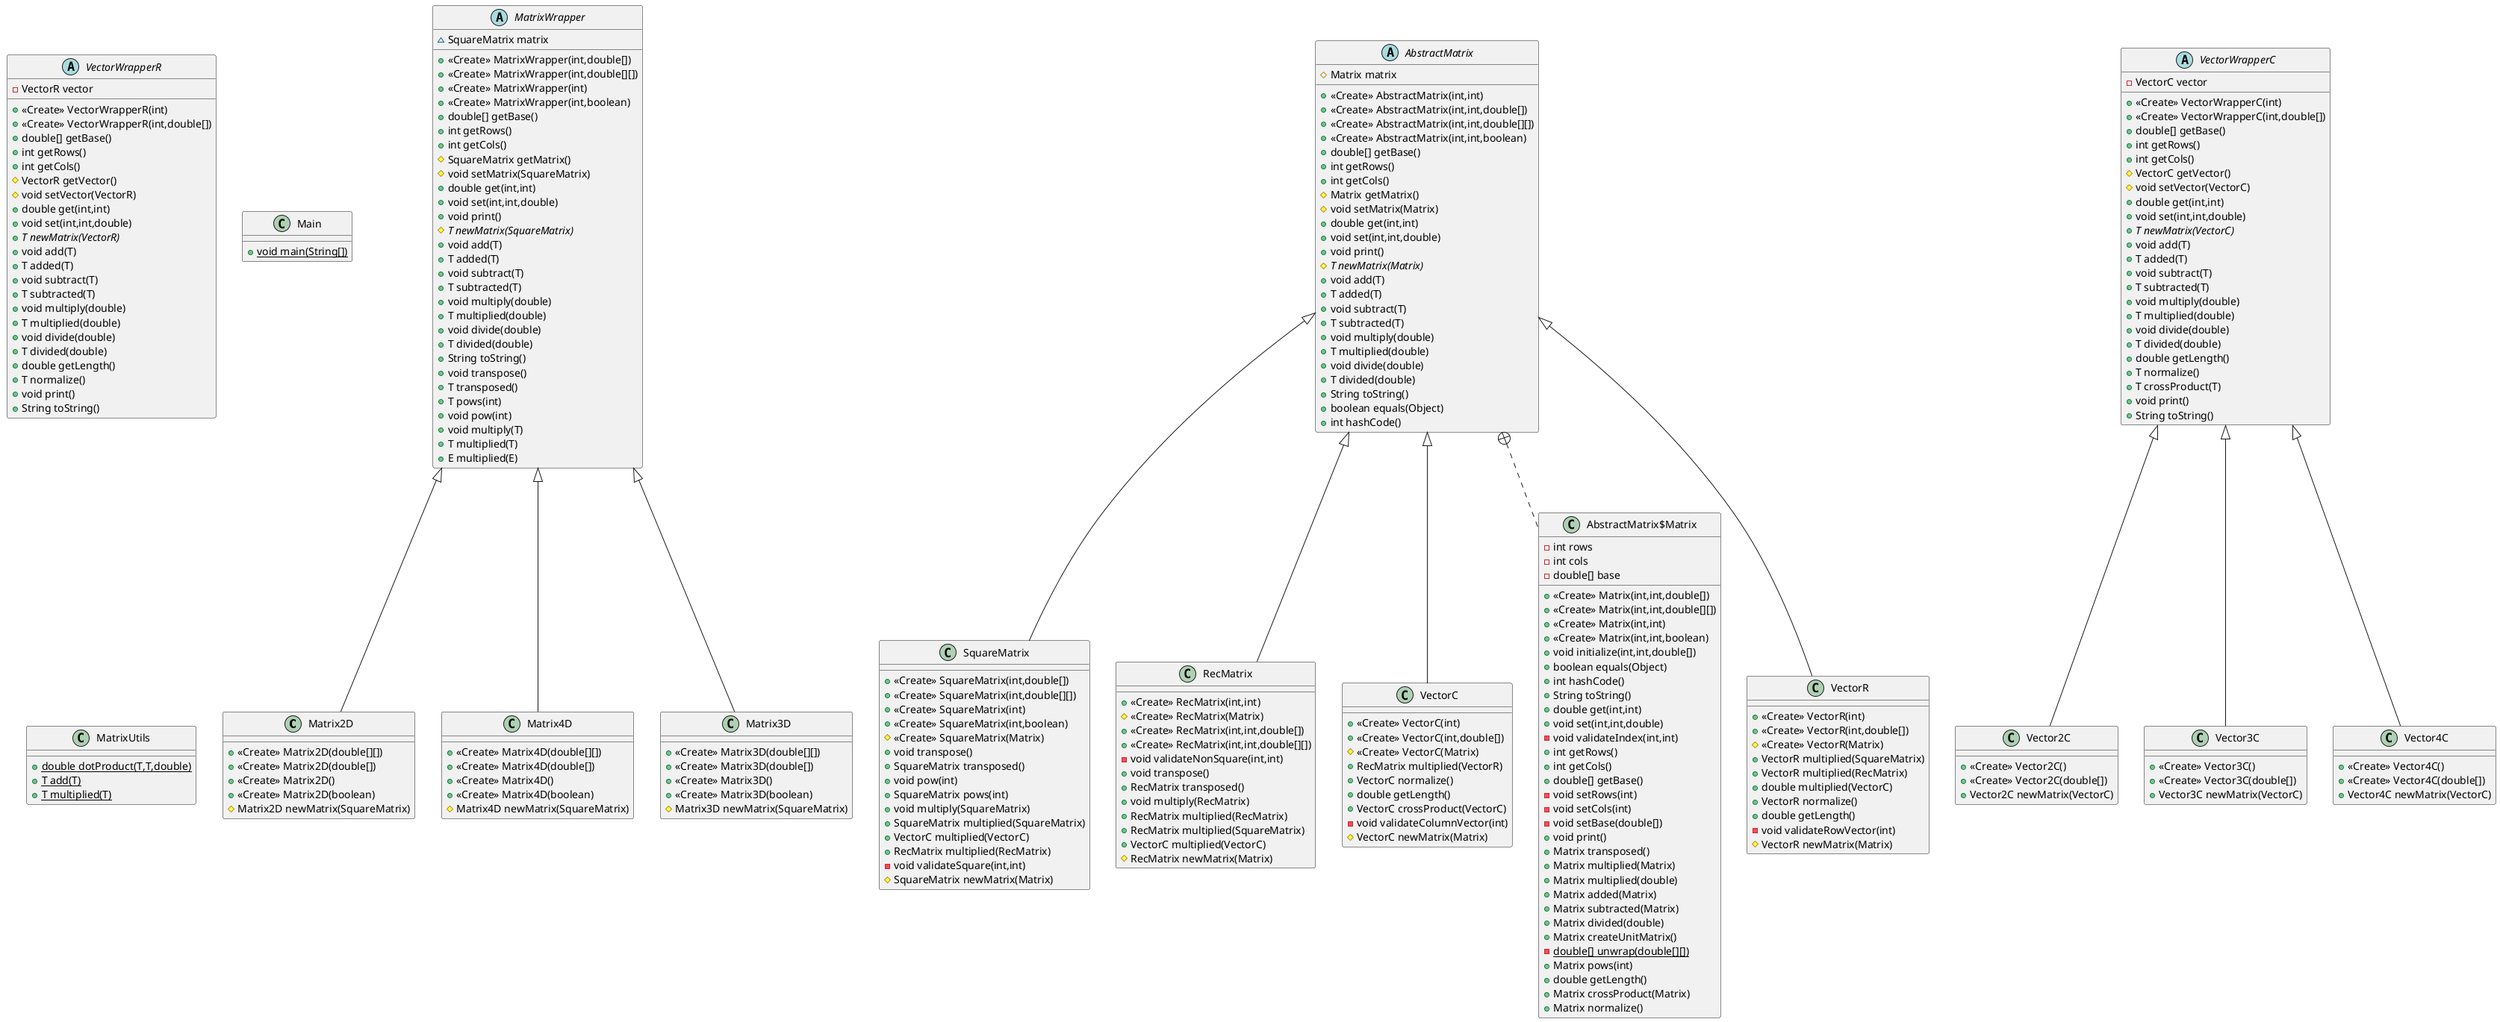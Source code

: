 @startuml
class Matrix2D {
+ <<Create>> Matrix2D(double[][])
+ <<Create>> Matrix2D(double[])
+ <<Create>> Matrix2D()
+ <<Create>> Matrix2D(boolean)
# Matrix2D newMatrix(SquareMatrix)
}

abstract class VectorWrapperR {
- VectorR vector
+ <<Create>> VectorWrapperR(int)
+ <<Create>> VectorWrapperR(int,double[])
+ double[] getBase()
+ int getRows()
+ int getCols()
# VectorR getVector()
# void setVector(VectorR)
+ double get(int,int)
+ void set(int,int,double)
+ {abstract}T newMatrix(VectorR)
+ void add(T)
+ T added(T)
+ void subtract(T)
+ T subtracted(T)
+ void multiply(double)
+ T multiplied(double)
+ void divide(double)
+ T divided(double)
+ double getLength()
+ T normalize()
+ void print()
+ String toString()
}


class SquareMatrix {
+ <<Create>> SquareMatrix(int,double[])
+ <<Create>> SquareMatrix(int,double[][])
+ <<Create>> SquareMatrix(int)
+ <<Create>> SquareMatrix(int,boolean)
# <<Create>> SquareMatrix(Matrix)
+ void transpose()
+ SquareMatrix transposed()
+ void pow(int)
+ SquareMatrix pows(int)
+ void multiply(SquareMatrix)
+ SquareMatrix multiplied(SquareMatrix)
+ VectorC multiplied(VectorC)
+ RecMatrix multiplied(RecMatrix)
- void validateSquare(int,int)
# SquareMatrix newMatrix(Matrix)
}

class RecMatrix {
+ <<Create>> RecMatrix(int,int)
# <<Create>> RecMatrix(Matrix)
+ <<Create>> RecMatrix(int,int,double[])
+ <<Create>> RecMatrix(int,int,double[][])
- void validateNonSquare(int,int)
+ void transpose()
+ RecMatrix transposed()
+ void multiply(RecMatrix)
+ RecMatrix multiplied(RecMatrix)
+ RecMatrix multiplied(SquareMatrix)
+ VectorC multiplied(VectorC)
# RecMatrix newMatrix(Matrix)
}

abstract class VectorWrapperC {
- VectorC vector
+ <<Create>> VectorWrapperC(int)
+ <<Create>> VectorWrapperC(int,double[])
+ double[] getBase()
+ int getRows()
+ int getCols()
# VectorC getVector()
# void setVector(VectorC)
+ double get(int,int)
+ void set(int,int,double)
+ {abstract}T newMatrix(VectorC)
+ void add(T)
+ T added(T)
+ void subtract(T)
+ T subtracted(T)
+ void multiply(double)
+ T multiplied(double)
+ void divide(double)
+ T divided(double)
+ double getLength()
+ T normalize()
+ T crossProduct(T)
+ void print()
+ String toString()
}


abstract class MatrixWrapper {
~ SquareMatrix matrix
+ <<Create>> MatrixWrapper(int,double[])
+ <<Create>> MatrixWrapper(int,double[][])
+ <<Create>> MatrixWrapper(int)
+ <<Create>> MatrixWrapper(int,boolean)
+ double[] getBase()
+ int getRows()
+ int getCols()
# SquareMatrix getMatrix()
# void setMatrix(SquareMatrix)
+ double get(int,int)
+ void set(int,int,double)
+ void print()
# {abstract}T newMatrix(SquareMatrix)
+ void add(T)
+ T added(T)
+ void subtract(T)
+ T subtracted(T)
+ void multiply(double)
+ T multiplied(double)
+ void divide(double)
+ T divided(double)
+ String toString()
+ void transpose()
+ T transposed()
+ T pows(int)
+ void pow(int)
+ void multiply(T)
+ T multiplied(T)
+ E multiplied(E)
}


class VectorC {
+ <<Create>> VectorC(int)
+ <<Create>> VectorC(int,double[])
# <<Create>> VectorC(Matrix)
+ RecMatrix multiplied(VectorR)
+ VectorC normalize()
+ double getLength()
+ VectorC crossProduct(VectorC)
- void validateColumnVector(int)
# VectorC newMatrix(Matrix)
}

class Vector2C {
+ <<Create>> Vector2C()
+ <<Create>> Vector2C(double[])
+ Vector2C newMatrix(VectorC)
}

class Vector3C {
+ <<Create>> Vector3C()
+ <<Create>> Vector3C(double[])
+ Vector3C newMatrix(VectorC)
}

class Main {
+ {static} void main(String[])
}

abstract class AbstractMatrix {
# Matrix matrix
+ <<Create>> AbstractMatrix(int,int)
+ <<Create>> AbstractMatrix(int,int,double[])
+ <<Create>> AbstractMatrix(int,int,double[][])
+ <<Create>> AbstractMatrix(int,int,boolean)
+ double[] getBase()
+ int getRows()
+ int getCols()
# Matrix getMatrix()
# void setMatrix(Matrix)
+ double get(int,int)
+ void set(int,int,double)
+ void print()
# {abstract}T newMatrix(Matrix)
+ void add(T)
+ T added(T)
+ void subtract(T)
+ T subtracted(T)
+ void multiply(double)
+ T multiplied(double)
+ void divide(double)
+ T divided(double)
+ String toString()
+ boolean equals(Object)
+ int hashCode()
}


class AbstractMatrix$Matrix {
- int rows
- int cols
- double[] base
+ <<Create>> Matrix(int,int,double[])
+ <<Create>> Matrix(int,int,double[][])
+ <<Create>> Matrix(int,int)
+ <<Create>> Matrix(int,int,boolean)
+ void initialize(int,int,double[])
+ boolean equals(Object)
+ int hashCode()
+ String toString()
+ double get(int,int)
+ void set(int,int,double)
- void validateIndex(int,int)
+ int getRows()
+ int getCols()
+ double[] getBase()
- void setRows(int)
- void setCols(int)
- void setBase(double[])
+ void print()
+ Matrix transposed()
+ Matrix multiplied(Matrix)
+ Matrix multiplied(double)
+ Matrix added(Matrix)
+ Matrix subtracted(Matrix)
+ Matrix divided(double)
+ Matrix createUnitMatrix()
- {static} double[] unwrap(double[][])
+ Matrix pows(int)
+ double getLength()
+ Matrix crossProduct(Matrix)
+ Matrix normalize()
}


class MatrixUtils {
+ {static} double dotProduct(T,T,double)
+ {static} T add(T)
+ {static} T multiplied(T)
}

class VectorR {
+ <<Create>> VectorR(int)
+ <<Create>> VectorR(int,double[])
# <<Create>> VectorR(Matrix)
+ VectorR multiplied(SquareMatrix)
+ VectorR multiplied(RecMatrix)
+ double multiplied(VectorC)
+ VectorR normalize()
+ double getLength()
- void validateRowVector(int)
# VectorR newMatrix(Matrix)
}

class Matrix4D {
+ <<Create>> Matrix4D(double[][])
+ <<Create>> Matrix4D(double[])
+ <<Create>> Matrix4D()
+ <<Create>> Matrix4D(boolean)
# Matrix4D newMatrix(SquareMatrix)
}

class Vector4C {
+ <<Create>> Vector4C()
+ <<Create>> Vector4C(double[])
+ Vector4C newMatrix(VectorC)
}

class Matrix3D {
+ <<Create>> Matrix3D(double[][])
+ <<Create>> Matrix3D(double[])
+ <<Create>> Matrix3D()
+ <<Create>> Matrix3D(boolean)
# Matrix3D newMatrix(SquareMatrix)
}



MatrixWrapper <|-- Matrix2D
AbstractMatrix <|-- SquareMatrix
AbstractMatrix <|-- RecMatrix
AbstractMatrix <|-- VectorC
VectorWrapperC <|-- Vector2C
VectorWrapperC <|-- Vector3C
AbstractMatrix +.. AbstractMatrix$Matrix
AbstractMatrix <|-- VectorR
MatrixWrapper <|-- Matrix4D
VectorWrapperC <|-- Vector4C
MatrixWrapper <|-- Matrix3D
@enduml